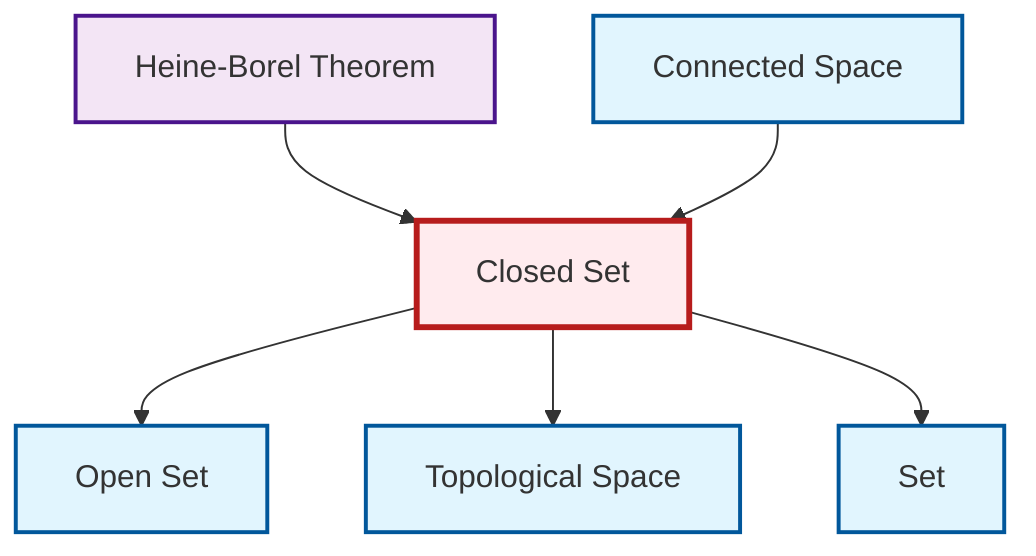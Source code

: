 graph TD
    classDef definition fill:#e1f5fe,stroke:#01579b,stroke-width:2px
    classDef theorem fill:#f3e5f5,stroke:#4a148c,stroke-width:2px
    classDef axiom fill:#fff3e0,stroke:#e65100,stroke-width:2px
    classDef example fill:#e8f5e9,stroke:#1b5e20,stroke-width:2px
    classDef current fill:#ffebee,stroke:#b71c1c,stroke-width:3px
    def-open-set["Open Set"]:::definition
    def-set["Set"]:::definition
    def-closed-set["Closed Set"]:::definition
    thm-heine-borel["Heine-Borel Theorem"]:::theorem
    def-connected["Connected Space"]:::definition
    def-topological-space["Topological Space"]:::definition
    def-closed-set --> def-open-set
    def-closed-set --> def-topological-space
    thm-heine-borel --> def-closed-set
    def-closed-set --> def-set
    def-connected --> def-closed-set
    class def-closed-set current